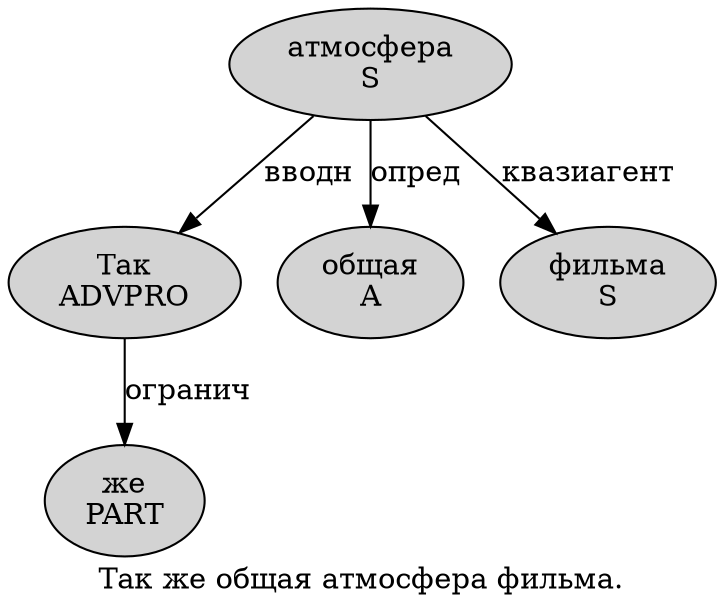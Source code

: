 digraph SENTENCE_1665 {
	graph [label="Так же общая атмосфера фильма."]
	node [style=filled]
		0 [label="Так
ADVPRO" color="" fillcolor=lightgray penwidth=1 shape=ellipse]
		1 [label="же
PART" color="" fillcolor=lightgray penwidth=1 shape=ellipse]
		2 [label="общая
A" color="" fillcolor=lightgray penwidth=1 shape=ellipse]
		3 [label="атмосфера
S" color="" fillcolor=lightgray penwidth=1 shape=ellipse]
		4 [label="фильма
S" color="" fillcolor=lightgray penwidth=1 shape=ellipse]
			3 -> 0 [label="вводн"]
			3 -> 2 [label="опред"]
			3 -> 4 [label="квазиагент"]
			0 -> 1 [label="огранич"]
}